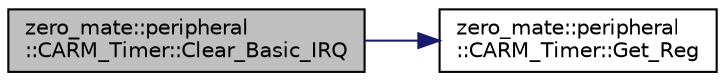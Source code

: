 digraph "zero_mate::peripheral::CARM_Timer::Clear_Basic_IRQ"
{
 // LATEX_PDF_SIZE
  bgcolor="transparent";
  edge [fontname="Helvetica",fontsize="10",labelfontname="Helvetica",labelfontsize="10"];
  node [fontname="Helvetica",fontsize="10",shape=record];
  rankdir="LR";
  Node1 [label="zero_mate::peripheral\l::CARM_Timer::Clear_Basic_IRQ",height=0.2,width=0.4,color="black", fillcolor="grey75", style="filled", fontcolor="black",tooltip=" "];
  Node1 -> Node2 [color="midnightblue",fontsize="10",style="solid",fontname="Helvetica"];
  Node2 [label="zero_mate::peripheral\l::CARM_Timer::Get_Reg",height=0.2,width=0.4,color="black",URL="$classzero__mate_1_1peripheral_1_1CARM__Timer.html#a8aa88bde21b52e4ae5132f8e2a5fb73a",tooltip=" "];
}
